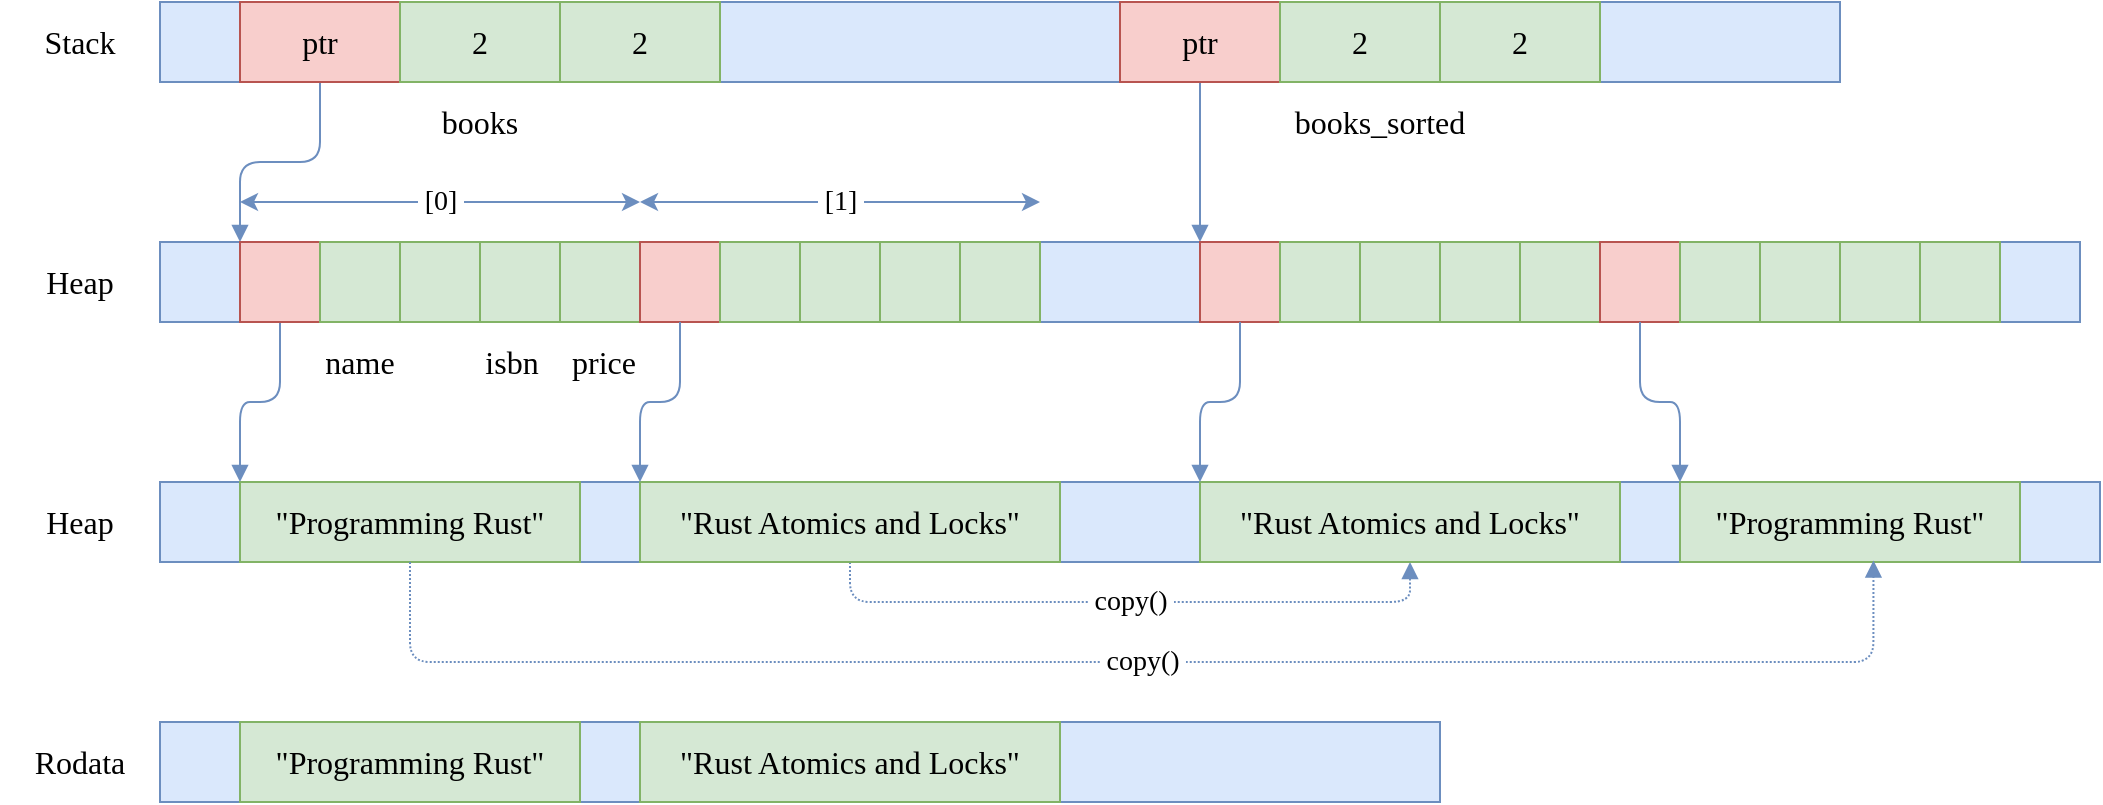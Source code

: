 <mxfile version="24.2.5" type="device">
  <diagram name="Page-1" id="gqmWBBxBJFioC2_XbX1-">
    <mxGraphModel dx="1671" dy="966" grid="1" gridSize="10" guides="1" tooltips="1" connect="1" arrows="1" fold="1" page="1" pageScale="1" pageWidth="850" pageHeight="1100" math="0" shadow="0">
      <root>
        <mxCell id="0" />
        <mxCell id="1" parent="0" />
        <mxCell id="ceig-xXO1S4HOB5uPlmR-1" value="" style="rounded=0;whiteSpace=wrap;html=1;shadow=0;strokeColor=#6c8ebf;strokeWidth=1;fontFamily=Ubuntu;fontSize=16;fontStyle=0;fillColor=#dae8fc;" parent="1" vertex="1">
          <mxGeometry x="200" y="240" width="840" height="40" as="geometry" />
        </mxCell>
        <mxCell id="ceig-xXO1S4HOB5uPlmR-2" value="Stack" style="text;html=1;align=center;verticalAlign=middle;whiteSpace=wrap;rounded=0;fontFamily=Ubuntu;fontSize=16;fontStyle=0;" parent="1" vertex="1">
          <mxGeometry x="120" y="240" width="80" height="40" as="geometry" />
        </mxCell>
        <mxCell id="ceig-xXO1S4HOB5uPlmR-3" value="" style="rounded=0;whiteSpace=wrap;html=1;shadow=0;strokeColor=#6c8ebf;strokeWidth=1;fontFamily=Ubuntu;fontSize=16;fontStyle=0;fillColor=#dae8fc;" parent="1" vertex="1">
          <mxGeometry x="200" y="360" width="960" height="40" as="geometry" />
        </mxCell>
        <mxCell id="ceig-xXO1S4HOB5uPlmR-4" value="Heap" style="text;html=1;align=center;verticalAlign=middle;whiteSpace=wrap;rounded=0;fontFamily=Ubuntu;fontSize=16;fontStyle=0;" parent="1" vertex="1">
          <mxGeometry x="120" y="360" width="80" height="40" as="geometry" />
        </mxCell>
        <mxCell id="QTjo16IYekaZcVsLPyAB-2" value="" style="group" vertex="1" connectable="0" parent="1">
          <mxGeometry x="120" y="600" width="720" height="40" as="geometry" />
        </mxCell>
        <mxCell id="ceig-xXO1S4HOB5uPlmR-5" value="Rodata" style="text;html=1;align=center;verticalAlign=middle;whiteSpace=wrap;rounded=0;fontFamily=Ubuntu;fontSize=16;fontStyle=0;" parent="QTjo16IYekaZcVsLPyAB-2" vertex="1">
          <mxGeometry width="80" height="40" as="geometry" />
        </mxCell>
        <mxCell id="ceig-xXO1S4HOB5uPlmR-6" value="" style="rounded=0;whiteSpace=wrap;html=1;shadow=0;strokeColor=#6c8ebf;strokeWidth=1;fontFamily=Ubuntu;fontSize=16;fontStyle=0;fillColor=#dae8fc;" parent="QTjo16IYekaZcVsLPyAB-2" vertex="1">
          <mxGeometry x="80" width="640" height="40" as="geometry" />
        </mxCell>
        <mxCell id="ceig-xXO1S4HOB5uPlmR-7" value="&quot;Programming Rust&quot;" style="rounded=0;whiteSpace=wrap;html=1;shadow=0;strokeColor=#82b366;strokeWidth=1;fontFamily=Ubuntu;fontSize=16;fontStyle=0;fillColor=#d5e8d4;" parent="QTjo16IYekaZcVsLPyAB-2" vertex="1">
          <mxGeometry x="120" width="170" height="40" as="geometry" />
        </mxCell>
        <mxCell id="QTjo16IYekaZcVsLPyAB-1" value="&quot;Rust Atomics and Locks&quot;" style="rounded=0;whiteSpace=wrap;html=1;shadow=0;strokeColor=#82b366;strokeWidth=1;fontFamily=Ubuntu;fontSize=16;fontStyle=0;fillColor=#d5e8d4;" vertex="1" parent="QTjo16IYekaZcVsLPyAB-2">
          <mxGeometry x="320" width="210" height="40" as="geometry" />
        </mxCell>
        <mxCell id="QTjo16IYekaZcVsLPyAB-30" style="edgeStyle=orthogonalEdgeStyle;rounded=1;orthogonalLoop=1;jettySize=auto;html=1;entryX=0;entryY=0;entryDx=0;entryDy=0;shadow=0;strokeColor=#6c8ebf;strokeWidth=1;fontFamily=Ubuntu;fontSize=14;fontStyle=0;endArrow=block;endFill=1;fillColor=#dae8fc;" edge="1" parent="1" source="QTjo16IYekaZcVsLPyAB-3" target="QTjo16IYekaZcVsLPyAB-20">
          <mxGeometry relative="1" as="geometry" />
        </mxCell>
        <mxCell id="QTjo16IYekaZcVsLPyAB-3" value="ptr" style="rounded=0;whiteSpace=wrap;html=1;shadow=0;strokeColor=#b85450;strokeWidth=1;fontFamily=Ubuntu;fontSize=16;fontStyle=0;fillColor=#f8cecc;" vertex="1" parent="1">
          <mxGeometry x="240" y="240" width="80" height="40" as="geometry" />
        </mxCell>
        <mxCell id="QTjo16IYekaZcVsLPyAB-4" value="2" style="rounded=0;whiteSpace=wrap;html=1;shadow=0;strokeColor=#82b366;strokeWidth=1;fontFamily=Ubuntu;fontSize=16;fontStyle=0;fillColor=#d5e8d4;" vertex="1" parent="1">
          <mxGeometry x="320" y="240" width="80" height="40" as="geometry" />
        </mxCell>
        <mxCell id="QTjo16IYekaZcVsLPyAB-5" value="2" style="rounded=0;whiteSpace=wrap;html=1;shadow=0;strokeColor=#82b366;strokeWidth=1;fontFamily=Ubuntu;fontSize=16;fontStyle=0;fillColor=#d5e8d4;" vertex="1" parent="1">
          <mxGeometry x="400" y="240" width="80" height="40" as="geometry" />
        </mxCell>
        <mxCell id="QTjo16IYekaZcVsLPyAB-6" value="books" style="text;html=1;align=center;verticalAlign=middle;whiteSpace=wrap;rounded=0;fontFamily=Ubuntu;fontSize=16;fontStyle=0;" vertex="1" parent="1">
          <mxGeometry x="320" y="280" width="80" height="40" as="geometry" />
        </mxCell>
        <mxCell id="QTjo16IYekaZcVsLPyAB-39" style="edgeStyle=orthogonalEdgeStyle;rounded=1;orthogonalLoop=1;jettySize=auto;html=1;entryX=0;entryY=0;entryDx=0;entryDy=0;shadow=0;strokeColor=#6c8ebf;strokeWidth=1;fontFamily=Ubuntu;fontSize=14;fontStyle=0;endArrow=block;endFill=1;fillColor=#dae8fc;" edge="1" parent="1" source="QTjo16IYekaZcVsLPyAB-20" target="QTjo16IYekaZcVsLPyAB-38">
          <mxGeometry relative="1" as="geometry" />
        </mxCell>
        <mxCell id="QTjo16IYekaZcVsLPyAB-22" value="" style="rounded=0;whiteSpace=wrap;html=1;shadow=0;strokeColor=#82b366;strokeWidth=1;fontFamily=Ubuntu;fontSize=16;fontStyle=0;fillColor=#d5e8d4;" vertex="1" parent="1">
          <mxGeometry x="320" y="360" width="40" height="40" as="geometry" />
        </mxCell>
        <mxCell id="QTjo16IYekaZcVsLPyAB-31" value="" style="rounded=0;whiteSpace=wrap;html=1;shadow=0;strokeColor=#6c8ebf;strokeWidth=1;fontFamily=Ubuntu;fontSize=16;fontStyle=0;fillColor=#dae8fc;" vertex="1" parent="1">
          <mxGeometry x="200" y="480" width="970" height="40" as="geometry" />
        </mxCell>
        <mxCell id="QTjo16IYekaZcVsLPyAB-32" value="Heap" style="text;html=1;align=center;verticalAlign=middle;whiteSpace=wrap;rounded=0;fontFamily=Ubuntu;fontSize=16;fontStyle=0;" vertex="1" parent="1">
          <mxGeometry x="120" y="480" width="80" height="40" as="geometry" />
        </mxCell>
        <mxCell id="QTjo16IYekaZcVsLPyAB-38" value="&quot;Programming Rust&quot;" style="rounded=0;whiteSpace=wrap;html=1;shadow=0;strokeColor=#82b366;strokeWidth=1;fontFamily=Ubuntu;fontSize=16;fontStyle=0;fillColor=#d5e8d4;" vertex="1" parent="1">
          <mxGeometry x="240" y="480" width="170" height="40" as="geometry" />
        </mxCell>
        <mxCell id="QTjo16IYekaZcVsLPyAB-91" value="&amp;nbsp;copy()&amp;nbsp;" style="edgeStyle=orthogonalEdgeStyle;rounded=1;orthogonalLoop=1;jettySize=auto;html=1;entryX=0.5;entryY=1;entryDx=0;entryDy=0;shadow=0;strokeColor=#6c8ebf;strokeWidth=1;fontFamily=Ubuntu;fontSize=14;fontStyle=0;endArrow=block;endFill=1;fillColor=#dae8fc;exitX=0.5;exitY=1;exitDx=0;exitDy=0;dashed=1;dashPattern=1 1;" edge="1" parent="1" source="QTjo16IYekaZcVsLPyAB-40" target="QTjo16IYekaZcVsLPyAB-80">
          <mxGeometry relative="1" as="geometry">
            <Array as="points">
              <mxPoint x="545" y="540" />
              <mxPoint x="825" y="540" />
            </Array>
          </mxGeometry>
        </mxCell>
        <mxCell id="QTjo16IYekaZcVsLPyAB-40" value="&quot;Rust Atomics and Locks&quot;" style="rounded=0;whiteSpace=wrap;html=1;shadow=0;strokeColor=#82b366;strokeWidth=1;fontFamily=Ubuntu;fontSize=16;fontStyle=0;fillColor=#d5e8d4;" vertex="1" parent="1">
          <mxGeometry x="440" y="480" width="210" height="40" as="geometry" />
        </mxCell>
        <mxCell id="QTjo16IYekaZcVsLPyAB-42" value="name" style="text;html=1;align=center;verticalAlign=middle;whiteSpace=wrap;rounded=0;fontFamily=Ubuntu;fontSize=16;fontStyle=0;" vertex="1" parent="1">
          <mxGeometry x="260" y="400" width="80" height="40" as="geometry" />
        </mxCell>
        <mxCell id="QTjo16IYekaZcVsLPyAB-43" value="isbn" style="text;html=1;align=center;verticalAlign=middle;whiteSpace=wrap;rounded=0;fontFamily=Ubuntu;fontSize=16;fontStyle=0;" vertex="1" parent="1">
          <mxGeometry x="351" y="400" width="50" height="40" as="geometry" />
        </mxCell>
        <mxCell id="QTjo16IYekaZcVsLPyAB-44" value="price" style="text;html=1;align=center;verticalAlign=middle;whiteSpace=wrap;rounded=0;fontFamily=Ubuntu;fontSize=16;fontStyle=0;" vertex="1" parent="1">
          <mxGeometry x="392" y="400" width="60" height="40" as="geometry" />
        </mxCell>
        <mxCell id="QTjo16IYekaZcVsLPyAB-45" value="&amp;nbsp;[0]&amp;nbsp;" style="endArrow=classic;startArrow=classic;html=1;rounded=1;shadow=0;strokeColor=#6c8ebf;strokeWidth=1;fontFamily=Ubuntu;fontSize=14;fontStyle=0;fillColor=#dae8fc;" edge="1" parent="1">
          <mxGeometry width="50" height="50" relative="1" as="geometry">
            <mxPoint x="240" y="340" as="sourcePoint" />
            <mxPoint x="440" y="340" as="targetPoint" />
          </mxGeometry>
        </mxCell>
        <mxCell id="QTjo16IYekaZcVsLPyAB-78" style="edgeStyle=orthogonalEdgeStyle;rounded=1;orthogonalLoop=1;jettySize=auto;html=1;entryX=0;entryY=0;entryDx=0;entryDy=0;shadow=0;strokeColor=#6c8ebf;strokeWidth=1;fontFamily=Ubuntu;fontSize=14;fontStyle=0;endArrow=block;endFill=1;fillColor=#dae8fc;exitX=0.5;exitY=1;exitDx=0;exitDy=0;" edge="1" parent="1" source="QTjo16IYekaZcVsLPyAB-49" target="QTjo16IYekaZcVsLPyAB-67">
          <mxGeometry relative="1" as="geometry">
            <Array as="points">
              <mxPoint x="720" y="300" />
              <mxPoint x="720" y="300" />
            </Array>
          </mxGeometry>
        </mxCell>
        <mxCell id="QTjo16IYekaZcVsLPyAB-49" value="ptr" style="rounded=0;whiteSpace=wrap;html=1;shadow=0;strokeColor=#b85450;strokeWidth=1;fontFamily=Ubuntu;fontSize=16;fontStyle=0;fillColor=#f8cecc;" vertex="1" parent="1">
          <mxGeometry x="680" y="240" width="80" height="40" as="geometry" />
        </mxCell>
        <mxCell id="QTjo16IYekaZcVsLPyAB-50" value="2" style="rounded=0;whiteSpace=wrap;html=1;shadow=0;strokeColor=#82b366;strokeWidth=1;fontFamily=Ubuntu;fontSize=16;fontStyle=0;fillColor=#d5e8d4;" vertex="1" parent="1">
          <mxGeometry x="760" y="240" width="80" height="40" as="geometry" />
        </mxCell>
        <mxCell id="QTjo16IYekaZcVsLPyAB-51" value="2" style="rounded=0;whiteSpace=wrap;html=1;shadow=0;strokeColor=#82b366;strokeWidth=1;fontFamily=Ubuntu;fontSize=16;fontStyle=0;fillColor=#d5e8d4;" vertex="1" parent="1">
          <mxGeometry x="840" y="240" width="80" height="40" as="geometry" />
        </mxCell>
        <mxCell id="QTjo16IYekaZcVsLPyAB-52" value="books_sorted" style="text;html=1;align=center;verticalAlign=middle;whiteSpace=wrap;rounded=0;fontFamily=Ubuntu;fontSize=16;fontStyle=0;" vertex="1" parent="1">
          <mxGeometry x="750" y="280" width="120" height="40" as="geometry" />
        </mxCell>
        <mxCell id="QTjo16IYekaZcVsLPyAB-56" value="" style="group" vertex="1" connectable="0" parent="1">
          <mxGeometry x="240" y="360" width="200" height="40" as="geometry" />
        </mxCell>
        <mxCell id="QTjo16IYekaZcVsLPyAB-20" value="" style="rounded=0;whiteSpace=wrap;html=1;shadow=0;strokeColor=#b85450;strokeWidth=1;fontFamily=Ubuntu;fontSize=16;fontStyle=0;fillColor=#f8cecc;" vertex="1" parent="QTjo16IYekaZcVsLPyAB-56">
          <mxGeometry width="40" height="40" as="geometry" />
        </mxCell>
        <mxCell id="QTjo16IYekaZcVsLPyAB-21" value="" style="rounded=0;whiteSpace=wrap;html=1;shadow=0;strokeColor=#82b366;strokeWidth=1;fontFamily=Ubuntu;fontSize=16;fontStyle=0;fillColor=#d5e8d4;" vertex="1" parent="QTjo16IYekaZcVsLPyAB-56">
          <mxGeometry x="40" width="40" height="40" as="geometry" />
        </mxCell>
        <mxCell id="QTjo16IYekaZcVsLPyAB-53" value="" style="rounded=0;whiteSpace=wrap;html=1;shadow=0;strokeColor=#82b366;strokeWidth=1;fontFamily=Ubuntu;fontSize=16;fontStyle=0;fillColor=#d5e8d4;" vertex="1" parent="QTjo16IYekaZcVsLPyAB-56">
          <mxGeometry x="120" width="40" height="40" as="geometry" />
        </mxCell>
        <mxCell id="QTjo16IYekaZcVsLPyAB-54" value="" style="rounded=0;whiteSpace=wrap;html=1;shadow=0;strokeColor=#82b366;strokeWidth=1;fontFamily=Ubuntu;fontSize=16;fontStyle=0;fillColor=#d5e8d4;" vertex="1" parent="QTjo16IYekaZcVsLPyAB-56">
          <mxGeometry x="160" width="40" height="40" as="geometry" />
        </mxCell>
        <mxCell id="QTjo16IYekaZcVsLPyAB-63" value="" style="group" vertex="1" connectable="0" parent="1">
          <mxGeometry x="440" y="360" width="200" height="40" as="geometry" />
        </mxCell>
        <mxCell id="QTjo16IYekaZcVsLPyAB-58" value="" style="rounded=0;whiteSpace=wrap;html=1;shadow=0;strokeColor=#b85450;strokeWidth=1;fontFamily=Ubuntu;fontSize=16;fontStyle=0;fillColor=#f8cecc;container=0;" vertex="1" parent="QTjo16IYekaZcVsLPyAB-63">
          <mxGeometry width="40" height="40" as="geometry" />
        </mxCell>
        <mxCell id="QTjo16IYekaZcVsLPyAB-59" value="" style="rounded=0;whiteSpace=wrap;html=1;shadow=0;strokeColor=#82b366;strokeWidth=1;fontFamily=Ubuntu;fontSize=16;fontStyle=0;fillColor=#d5e8d4;container=0;" vertex="1" parent="QTjo16IYekaZcVsLPyAB-63">
          <mxGeometry x="40" width="40" height="40" as="geometry" />
        </mxCell>
        <mxCell id="QTjo16IYekaZcVsLPyAB-60" value="" style="rounded=0;whiteSpace=wrap;html=1;shadow=0;strokeColor=#82b366;strokeWidth=1;fontFamily=Ubuntu;fontSize=16;fontStyle=0;fillColor=#d5e8d4;container=0;" vertex="1" parent="QTjo16IYekaZcVsLPyAB-63">
          <mxGeometry x="120" width="40" height="40" as="geometry" />
        </mxCell>
        <mxCell id="QTjo16IYekaZcVsLPyAB-61" value="" style="rounded=0;whiteSpace=wrap;html=1;shadow=0;strokeColor=#82b366;strokeWidth=1;fontFamily=Ubuntu;fontSize=16;fontStyle=0;fillColor=#d5e8d4;container=0;" vertex="1" parent="QTjo16IYekaZcVsLPyAB-63">
          <mxGeometry x="160" width="40" height="40" as="geometry" />
        </mxCell>
        <mxCell id="QTjo16IYekaZcVsLPyAB-62" value="" style="rounded=0;whiteSpace=wrap;html=1;shadow=0;strokeColor=#82b366;strokeWidth=1;fontFamily=Ubuntu;fontSize=16;fontStyle=0;fillColor=#d5e8d4;container=0;" vertex="1" parent="QTjo16IYekaZcVsLPyAB-63">
          <mxGeometry x="80" width="40" height="40" as="geometry" />
        </mxCell>
        <mxCell id="QTjo16IYekaZcVsLPyAB-64" value="&amp;nbsp;[1]&amp;nbsp;" style="endArrow=classic;startArrow=classic;html=1;rounded=1;shadow=0;strokeColor=#6c8ebf;strokeWidth=1;fontFamily=Ubuntu;fontSize=14;fontStyle=0;fillColor=#dae8fc;" edge="1" parent="1">
          <mxGeometry width="50" height="50" relative="1" as="geometry">
            <mxPoint x="440" y="340" as="sourcePoint" />
            <mxPoint x="640" y="340" as="targetPoint" />
          </mxGeometry>
        </mxCell>
        <mxCell id="QTjo16IYekaZcVsLPyAB-65" style="edgeStyle=orthogonalEdgeStyle;rounded=1;orthogonalLoop=1;jettySize=auto;html=1;entryX=0;entryY=0;entryDx=0;entryDy=0;shadow=0;strokeColor=#6c8ebf;strokeWidth=1;fontFamily=Ubuntu;fontSize=14;fontStyle=0;endArrow=block;endFill=1;fillColor=#dae8fc;" edge="1" parent="1" source="QTjo16IYekaZcVsLPyAB-58" target="QTjo16IYekaZcVsLPyAB-40">
          <mxGeometry relative="1" as="geometry" />
        </mxCell>
        <mxCell id="QTjo16IYekaZcVsLPyAB-66" value="" style="group" vertex="1" connectable="0" parent="1">
          <mxGeometry x="720" y="360" width="200" height="40" as="geometry" />
        </mxCell>
        <mxCell id="QTjo16IYekaZcVsLPyAB-67" value="" style="rounded=0;whiteSpace=wrap;html=1;shadow=0;strokeColor=#b85450;strokeWidth=1;fontFamily=Ubuntu;fontSize=16;fontStyle=0;fillColor=#f8cecc;container=0;" vertex="1" parent="QTjo16IYekaZcVsLPyAB-66">
          <mxGeometry width="40" height="40" as="geometry" />
        </mxCell>
        <mxCell id="QTjo16IYekaZcVsLPyAB-68" value="" style="rounded=0;whiteSpace=wrap;html=1;shadow=0;strokeColor=#82b366;strokeWidth=1;fontFamily=Ubuntu;fontSize=16;fontStyle=0;fillColor=#d5e8d4;container=0;" vertex="1" parent="QTjo16IYekaZcVsLPyAB-66">
          <mxGeometry x="40" width="40" height="40" as="geometry" />
        </mxCell>
        <mxCell id="QTjo16IYekaZcVsLPyAB-69" value="" style="rounded=0;whiteSpace=wrap;html=1;shadow=0;strokeColor=#82b366;strokeWidth=1;fontFamily=Ubuntu;fontSize=16;fontStyle=0;fillColor=#d5e8d4;container=0;" vertex="1" parent="QTjo16IYekaZcVsLPyAB-66">
          <mxGeometry x="120" width="40" height="40" as="geometry" />
        </mxCell>
        <mxCell id="QTjo16IYekaZcVsLPyAB-70" value="" style="rounded=0;whiteSpace=wrap;html=1;shadow=0;strokeColor=#82b366;strokeWidth=1;fontFamily=Ubuntu;fontSize=16;fontStyle=0;fillColor=#d5e8d4;container=0;" vertex="1" parent="QTjo16IYekaZcVsLPyAB-66">
          <mxGeometry x="160" width="40" height="40" as="geometry" />
        </mxCell>
        <mxCell id="QTjo16IYekaZcVsLPyAB-71" value="" style="rounded=0;whiteSpace=wrap;html=1;shadow=0;strokeColor=#82b366;strokeWidth=1;fontFamily=Ubuntu;fontSize=16;fontStyle=0;fillColor=#d5e8d4;container=0;" vertex="1" parent="QTjo16IYekaZcVsLPyAB-66">
          <mxGeometry x="80" width="40" height="40" as="geometry" />
        </mxCell>
        <mxCell id="QTjo16IYekaZcVsLPyAB-72" value="" style="group" vertex="1" connectable="0" parent="1">
          <mxGeometry x="920" y="360" width="200" height="40" as="geometry" />
        </mxCell>
        <mxCell id="QTjo16IYekaZcVsLPyAB-73" value="" style="rounded=0;whiteSpace=wrap;html=1;shadow=0;strokeColor=#b85450;strokeWidth=1;fontFamily=Ubuntu;fontSize=16;fontStyle=0;fillColor=#f8cecc;container=0;" vertex="1" parent="QTjo16IYekaZcVsLPyAB-72">
          <mxGeometry width="40" height="40" as="geometry" />
        </mxCell>
        <mxCell id="QTjo16IYekaZcVsLPyAB-74" value="" style="rounded=0;whiteSpace=wrap;html=1;shadow=0;strokeColor=#82b366;strokeWidth=1;fontFamily=Ubuntu;fontSize=16;fontStyle=0;fillColor=#d5e8d4;container=0;" vertex="1" parent="QTjo16IYekaZcVsLPyAB-72">
          <mxGeometry x="40" width="40" height="40" as="geometry" />
        </mxCell>
        <mxCell id="QTjo16IYekaZcVsLPyAB-75" value="" style="rounded=0;whiteSpace=wrap;html=1;shadow=0;strokeColor=#82b366;strokeWidth=1;fontFamily=Ubuntu;fontSize=16;fontStyle=0;fillColor=#d5e8d4;container=0;" vertex="1" parent="QTjo16IYekaZcVsLPyAB-72">
          <mxGeometry x="120" width="40" height="40" as="geometry" />
        </mxCell>
        <mxCell id="QTjo16IYekaZcVsLPyAB-76" value="" style="rounded=0;whiteSpace=wrap;html=1;shadow=0;strokeColor=#82b366;strokeWidth=1;fontFamily=Ubuntu;fontSize=16;fontStyle=0;fillColor=#d5e8d4;container=0;" vertex="1" parent="QTjo16IYekaZcVsLPyAB-72">
          <mxGeometry x="160" width="40" height="40" as="geometry" />
        </mxCell>
        <mxCell id="QTjo16IYekaZcVsLPyAB-77" value="" style="rounded=0;whiteSpace=wrap;html=1;shadow=0;strokeColor=#82b366;strokeWidth=1;fontFamily=Ubuntu;fontSize=16;fontStyle=0;fillColor=#d5e8d4;container=0;" vertex="1" parent="QTjo16IYekaZcVsLPyAB-72">
          <mxGeometry x="80" width="40" height="40" as="geometry" />
        </mxCell>
        <mxCell id="QTjo16IYekaZcVsLPyAB-80" value="&quot;Rust Atomics and Locks&quot;" style="rounded=0;whiteSpace=wrap;html=1;shadow=0;strokeColor=#82b366;strokeWidth=1;fontFamily=Ubuntu;fontSize=16;fontStyle=0;fillColor=#d5e8d4;" vertex="1" parent="1">
          <mxGeometry x="720" y="480" width="210" height="40" as="geometry" />
        </mxCell>
        <mxCell id="QTjo16IYekaZcVsLPyAB-79" value="&quot;Programming Rust&quot;" style="rounded=0;whiteSpace=wrap;html=1;shadow=0;strokeColor=#82b366;strokeWidth=1;fontFamily=Ubuntu;fontSize=16;fontStyle=0;fillColor=#d5e8d4;" vertex="1" parent="1">
          <mxGeometry x="960" y="480" width="170" height="40" as="geometry" />
        </mxCell>
        <mxCell id="QTjo16IYekaZcVsLPyAB-88" style="edgeStyle=orthogonalEdgeStyle;rounded=1;orthogonalLoop=1;jettySize=auto;html=1;entryX=0;entryY=0;entryDx=0;entryDy=0;shadow=0;strokeColor=#6c8ebf;strokeWidth=1;fontFamily=Ubuntu;fontSize=14;fontStyle=0;endArrow=block;endFill=1;fillColor=#dae8fc;" edge="1" parent="1" source="QTjo16IYekaZcVsLPyAB-67" target="QTjo16IYekaZcVsLPyAB-80">
          <mxGeometry relative="1" as="geometry" />
        </mxCell>
        <mxCell id="QTjo16IYekaZcVsLPyAB-89" style="edgeStyle=orthogonalEdgeStyle;rounded=1;orthogonalLoop=1;jettySize=auto;html=1;entryX=0;entryY=0;entryDx=0;entryDy=0;shadow=0;strokeColor=#6c8ebf;strokeWidth=1;fontFamily=Ubuntu;fontSize=14;fontStyle=0;endArrow=block;endFill=1;fillColor=#dae8fc;" edge="1" parent="1" source="QTjo16IYekaZcVsLPyAB-73" target="QTjo16IYekaZcVsLPyAB-79">
          <mxGeometry relative="1" as="geometry" />
        </mxCell>
        <mxCell id="QTjo16IYekaZcVsLPyAB-90" value="&amp;nbsp;copy()&amp;nbsp;" style="edgeStyle=orthogonalEdgeStyle;rounded=1;orthogonalLoop=1;jettySize=auto;html=1;entryX=0.569;entryY=0.982;entryDx=0;entryDy=0;entryPerimeter=0;shadow=0;strokeColor=#6c8ebf;strokeWidth=1;fontFamily=Ubuntu;fontSize=14;fontStyle=0;endArrow=block;endFill=1;fillColor=#dae8fc;dashed=1;dashPattern=1 1;" edge="1" parent="1" source="QTjo16IYekaZcVsLPyAB-38" target="QTjo16IYekaZcVsLPyAB-79">
          <mxGeometry relative="1" as="geometry">
            <Array as="points">
              <mxPoint x="325" y="570" />
              <mxPoint x="1057" y="570" />
            </Array>
          </mxGeometry>
        </mxCell>
      </root>
    </mxGraphModel>
  </diagram>
</mxfile>

